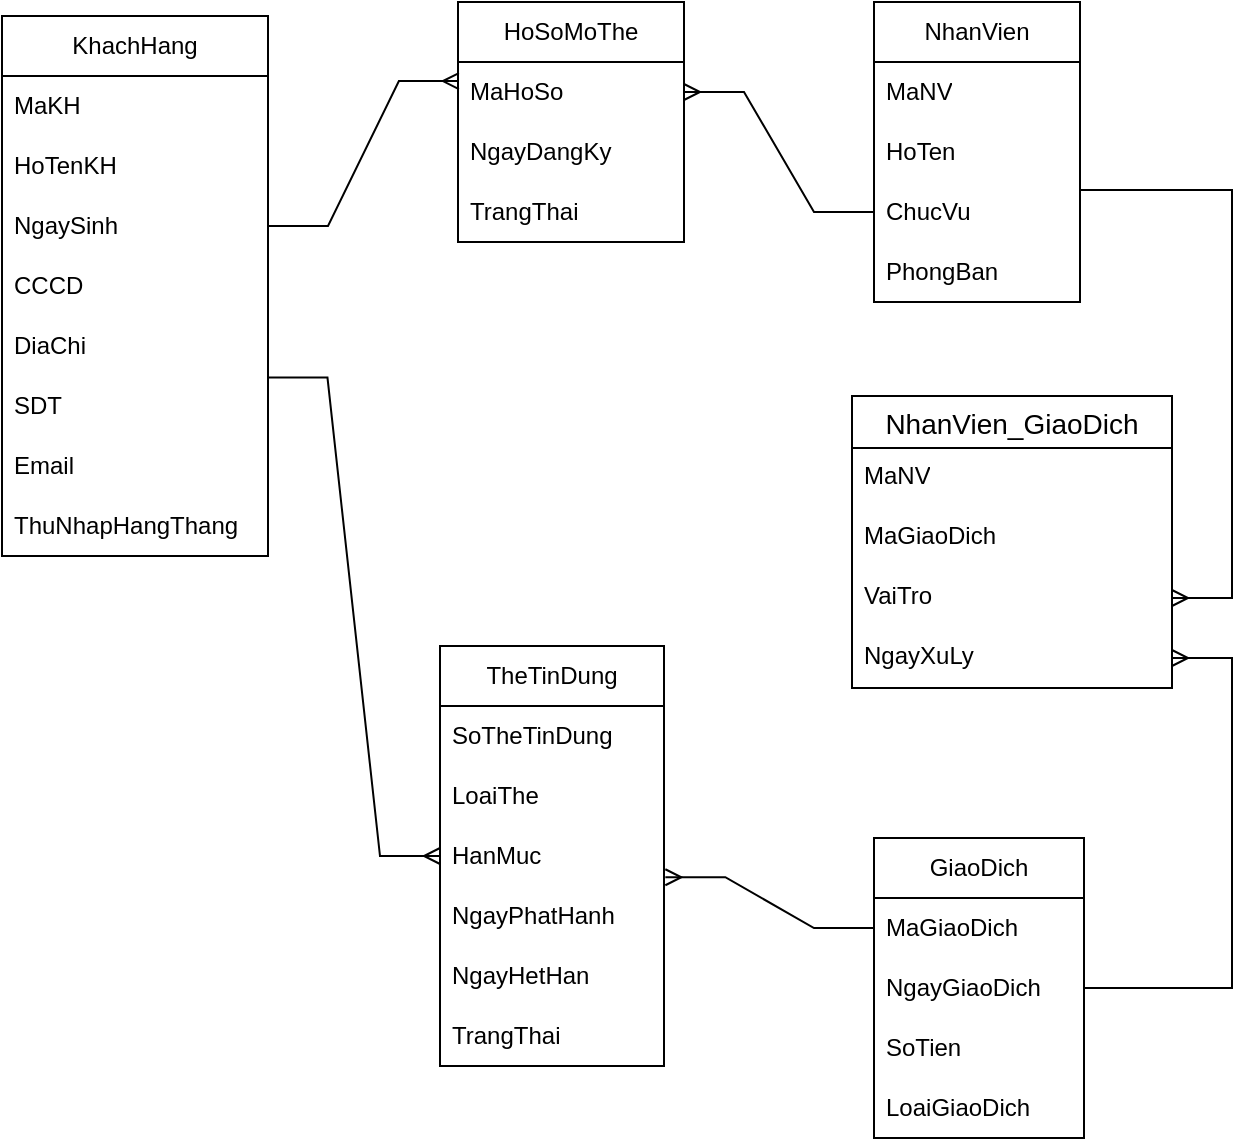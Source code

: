 <mxfile version="24.7.14">
  <diagram id="R2lEEEUBdFMjLlhIrx00" name="Page-1">
    <mxGraphModel dx="1114" dy="598" grid="0" gridSize="10" guides="1" tooltips="1" connect="1" arrows="1" fold="1" page="1" pageScale="1" pageWidth="850" pageHeight="1100" background="#FFFFFF" math="0" shadow="0" extFonts="Permanent Marker^https://fonts.googleapis.com/css?family=Permanent+Marker">
      <root>
        <mxCell id="0" />
        <mxCell id="1" parent="0" />
        <mxCell id="2VE-r9qTDA3S7tGCT8DE-6" value="KhachHang" style="swimlane;fontStyle=0;childLayout=stackLayout;horizontal=1;startSize=30;horizontalStack=0;resizeParent=1;resizeParentMax=0;resizeLast=0;collapsible=1;marginBottom=0;whiteSpace=wrap;html=1;" vertex="1" parent="1">
          <mxGeometry x="131" y="81" width="133" height="270" as="geometry" />
        </mxCell>
        <mxCell id="2VE-r9qTDA3S7tGCT8DE-7" value="MaKH" style="text;strokeColor=none;fillColor=none;align=left;verticalAlign=middle;spacingLeft=4;spacingRight=4;overflow=hidden;points=[[0,0.5],[1,0.5]];portConstraint=eastwest;rotatable=0;whiteSpace=wrap;html=1;" vertex="1" parent="2VE-r9qTDA3S7tGCT8DE-6">
          <mxGeometry y="30" width="133" height="30" as="geometry" />
        </mxCell>
        <mxCell id="2VE-r9qTDA3S7tGCT8DE-8" value="HoTenKH" style="text;strokeColor=none;fillColor=none;align=left;verticalAlign=middle;spacingLeft=4;spacingRight=4;overflow=hidden;points=[[0,0.5],[1,0.5]];portConstraint=eastwest;rotatable=0;whiteSpace=wrap;html=1;" vertex="1" parent="2VE-r9qTDA3S7tGCT8DE-6">
          <mxGeometry y="60" width="133" height="30" as="geometry" />
        </mxCell>
        <mxCell id="2VE-r9qTDA3S7tGCT8DE-9" value="NgaySinh" style="text;strokeColor=none;fillColor=none;align=left;verticalAlign=middle;spacingLeft=4;spacingRight=4;overflow=hidden;points=[[0,0.5],[1,0.5]];portConstraint=eastwest;rotatable=0;whiteSpace=wrap;html=1;" vertex="1" parent="2VE-r9qTDA3S7tGCT8DE-6">
          <mxGeometry y="90" width="133" height="30" as="geometry" />
        </mxCell>
        <mxCell id="2VE-r9qTDA3S7tGCT8DE-10" value="CCCD" style="text;strokeColor=none;fillColor=none;align=left;verticalAlign=middle;spacingLeft=4;spacingRight=4;overflow=hidden;points=[[0,0.5],[1,0.5]];portConstraint=eastwest;rotatable=0;whiteSpace=wrap;html=1;" vertex="1" parent="2VE-r9qTDA3S7tGCT8DE-6">
          <mxGeometry y="120" width="133" height="30" as="geometry" />
        </mxCell>
        <mxCell id="2VE-r9qTDA3S7tGCT8DE-15" value="DiaChi" style="text;strokeColor=none;fillColor=none;align=left;verticalAlign=middle;spacingLeft=4;spacingRight=4;overflow=hidden;points=[[0,0.5],[1,0.5]];portConstraint=eastwest;rotatable=0;whiteSpace=wrap;html=1;" vertex="1" parent="2VE-r9qTDA3S7tGCT8DE-6">
          <mxGeometry y="150" width="133" height="30" as="geometry" />
        </mxCell>
        <mxCell id="2VE-r9qTDA3S7tGCT8DE-16" value="SDT" style="text;strokeColor=none;fillColor=none;align=left;verticalAlign=middle;spacingLeft=4;spacingRight=4;overflow=hidden;points=[[0,0.5],[1,0.5]];portConstraint=eastwest;rotatable=0;whiteSpace=wrap;html=1;" vertex="1" parent="2VE-r9qTDA3S7tGCT8DE-6">
          <mxGeometry y="180" width="133" height="30" as="geometry" />
        </mxCell>
        <mxCell id="2VE-r9qTDA3S7tGCT8DE-24" value="Email" style="text;strokeColor=none;fillColor=none;align=left;verticalAlign=middle;spacingLeft=4;spacingRight=4;overflow=hidden;points=[[0,0.5],[1,0.5]];portConstraint=eastwest;rotatable=0;whiteSpace=wrap;html=1;" vertex="1" parent="2VE-r9qTDA3S7tGCT8DE-6">
          <mxGeometry y="210" width="133" height="30" as="geometry" />
        </mxCell>
        <mxCell id="2VE-r9qTDA3S7tGCT8DE-25" value="ThuNhapHangThang" style="text;strokeColor=none;fillColor=none;align=left;verticalAlign=middle;spacingLeft=4;spacingRight=4;overflow=hidden;points=[[0,0.5],[1,0.5]];portConstraint=eastwest;rotatable=0;whiteSpace=wrap;html=1;" vertex="1" parent="2VE-r9qTDA3S7tGCT8DE-6">
          <mxGeometry y="240" width="133" height="30" as="geometry" />
        </mxCell>
        <mxCell id="2VE-r9qTDA3S7tGCT8DE-26" value="TheTinDung" style="swimlane;fontStyle=0;childLayout=stackLayout;horizontal=1;startSize=30;horizontalStack=0;resizeParent=1;resizeParentMax=0;resizeLast=0;collapsible=1;marginBottom=0;whiteSpace=wrap;html=1;" vertex="1" parent="1">
          <mxGeometry x="350" y="396" width="112" height="210" as="geometry" />
        </mxCell>
        <mxCell id="2VE-r9qTDA3S7tGCT8DE-27" value="SoTheTinDung" style="text;strokeColor=none;fillColor=none;align=left;verticalAlign=middle;spacingLeft=4;spacingRight=4;overflow=hidden;points=[[0,0.5],[1,0.5]];portConstraint=eastwest;rotatable=0;whiteSpace=wrap;html=1;" vertex="1" parent="2VE-r9qTDA3S7tGCT8DE-26">
          <mxGeometry y="30" width="112" height="30" as="geometry" />
        </mxCell>
        <mxCell id="2VE-r9qTDA3S7tGCT8DE-28" value="LoaiThe" style="text;strokeColor=none;fillColor=none;align=left;verticalAlign=middle;spacingLeft=4;spacingRight=4;overflow=hidden;points=[[0,0.5],[1,0.5]];portConstraint=eastwest;rotatable=0;whiteSpace=wrap;html=1;" vertex="1" parent="2VE-r9qTDA3S7tGCT8DE-26">
          <mxGeometry y="60" width="112" height="30" as="geometry" />
        </mxCell>
        <mxCell id="2VE-r9qTDA3S7tGCT8DE-29" value="HanMuc" style="text;strokeColor=none;fillColor=none;align=left;verticalAlign=middle;spacingLeft=4;spacingRight=4;overflow=hidden;points=[[0,0.5],[1,0.5]];portConstraint=eastwest;rotatable=0;whiteSpace=wrap;html=1;" vertex="1" parent="2VE-r9qTDA3S7tGCT8DE-26">
          <mxGeometry y="90" width="112" height="30" as="geometry" />
        </mxCell>
        <mxCell id="2VE-r9qTDA3S7tGCT8DE-30" value="NgayPhatHanh" style="text;strokeColor=none;fillColor=none;align=left;verticalAlign=middle;spacingLeft=4;spacingRight=4;overflow=hidden;points=[[0,0.5],[1,0.5]];portConstraint=eastwest;rotatable=0;whiteSpace=wrap;html=1;" vertex="1" parent="2VE-r9qTDA3S7tGCT8DE-26">
          <mxGeometry y="120" width="112" height="30" as="geometry" />
        </mxCell>
        <mxCell id="2VE-r9qTDA3S7tGCT8DE-31" value="NgayHetHan" style="text;strokeColor=none;fillColor=none;align=left;verticalAlign=middle;spacingLeft=4;spacingRight=4;overflow=hidden;points=[[0,0.5],[1,0.5]];portConstraint=eastwest;rotatable=0;whiteSpace=wrap;html=1;" vertex="1" parent="2VE-r9qTDA3S7tGCT8DE-26">
          <mxGeometry y="150" width="112" height="30" as="geometry" />
        </mxCell>
        <mxCell id="2VE-r9qTDA3S7tGCT8DE-32" value="TrangThai" style="text;strokeColor=none;fillColor=none;align=left;verticalAlign=middle;spacingLeft=4;spacingRight=4;overflow=hidden;points=[[0,0.5],[1,0.5]];portConstraint=eastwest;rotatable=0;whiteSpace=wrap;html=1;" vertex="1" parent="2VE-r9qTDA3S7tGCT8DE-26">
          <mxGeometry y="180" width="112" height="30" as="geometry" />
        </mxCell>
        <mxCell id="2VE-r9qTDA3S7tGCT8DE-33" value="HoSoMoThe" style="swimlane;fontStyle=0;childLayout=stackLayout;horizontal=1;startSize=30;horizontalStack=0;resizeParent=1;resizeParentMax=0;resizeLast=0;collapsible=1;marginBottom=0;whiteSpace=wrap;html=1;" vertex="1" parent="1">
          <mxGeometry x="359" y="74" width="113" height="120" as="geometry" />
        </mxCell>
        <mxCell id="2VE-r9qTDA3S7tGCT8DE-34" value="MaHoSo" style="text;strokeColor=none;fillColor=none;align=left;verticalAlign=middle;spacingLeft=4;spacingRight=4;overflow=hidden;points=[[0,0.5],[1,0.5]];portConstraint=eastwest;rotatable=0;whiteSpace=wrap;html=1;" vertex="1" parent="2VE-r9qTDA3S7tGCT8DE-33">
          <mxGeometry y="30" width="113" height="30" as="geometry" />
        </mxCell>
        <mxCell id="2VE-r9qTDA3S7tGCT8DE-35" value="NgayDangKy" style="text;strokeColor=none;fillColor=none;align=left;verticalAlign=middle;spacingLeft=4;spacingRight=4;overflow=hidden;points=[[0,0.5],[1,0.5]];portConstraint=eastwest;rotatable=0;whiteSpace=wrap;html=1;" vertex="1" parent="2VE-r9qTDA3S7tGCT8DE-33">
          <mxGeometry y="60" width="113" height="30" as="geometry" />
        </mxCell>
        <mxCell id="2VE-r9qTDA3S7tGCT8DE-36" value="TrangThai" style="text;strokeColor=none;fillColor=none;align=left;verticalAlign=middle;spacingLeft=4;spacingRight=4;overflow=hidden;points=[[0,0.5],[1,0.5]];portConstraint=eastwest;rotatable=0;whiteSpace=wrap;html=1;" vertex="1" parent="2VE-r9qTDA3S7tGCT8DE-33">
          <mxGeometry y="90" width="113" height="30" as="geometry" />
        </mxCell>
        <mxCell id="2VE-r9qTDA3S7tGCT8DE-38" value="NhanVien" style="swimlane;fontStyle=0;childLayout=stackLayout;horizontal=1;startSize=30;horizontalStack=0;resizeParent=1;resizeParentMax=0;resizeLast=0;collapsible=1;marginBottom=0;whiteSpace=wrap;html=1;" vertex="1" parent="1">
          <mxGeometry x="567" y="74" width="103" height="150" as="geometry" />
        </mxCell>
        <mxCell id="2VE-r9qTDA3S7tGCT8DE-39" value="MaNV" style="text;strokeColor=none;fillColor=none;align=left;verticalAlign=middle;spacingLeft=4;spacingRight=4;overflow=hidden;points=[[0,0.5],[1,0.5]];portConstraint=eastwest;rotatable=0;whiteSpace=wrap;html=1;" vertex="1" parent="2VE-r9qTDA3S7tGCT8DE-38">
          <mxGeometry y="30" width="103" height="30" as="geometry" />
        </mxCell>
        <mxCell id="2VE-r9qTDA3S7tGCT8DE-40" value="HoTen" style="text;strokeColor=none;fillColor=none;align=left;verticalAlign=middle;spacingLeft=4;spacingRight=4;overflow=hidden;points=[[0,0.5],[1,0.5]];portConstraint=eastwest;rotatable=0;whiteSpace=wrap;html=1;" vertex="1" parent="2VE-r9qTDA3S7tGCT8DE-38">
          <mxGeometry y="60" width="103" height="30" as="geometry" />
        </mxCell>
        <mxCell id="2VE-r9qTDA3S7tGCT8DE-41" value="ChucVu" style="text;strokeColor=none;fillColor=none;align=left;verticalAlign=middle;spacingLeft=4;spacingRight=4;overflow=hidden;points=[[0,0.5],[1,0.5]];portConstraint=eastwest;rotatable=0;whiteSpace=wrap;html=1;" vertex="1" parent="2VE-r9qTDA3S7tGCT8DE-38">
          <mxGeometry y="90" width="103" height="30" as="geometry" />
        </mxCell>
        <mxCell id="2VE-r9qTDA3S7tGCT8DE-42" value="PhongBan" style="text;strokeColor=none;fillColor=none;align=left;verticalAlign=middle;spacingLeft=4;spacingRight=4;overflow=hidden;points=[[0,0.5],[1,0.5]];portConstraint=eastwest;rotatable=0;whiteSpace=wrap;html=1;" vertex="1" parent="2VE-r9qTDA3S7tGCT8DE-38">
          <mxGeometry y="120" width="103" height="30" as="geometry" />
        </mxCell>
        <mxCell id="2VE-r9qTDA3S7tGCT8DE-43" value="GiaoDich" style="swimlane;fontStyle=0;childLayout=stackLayout;horizontal=1;startSize=30;horizontalStack=0;resizeParent=1;resizeParentMax=0;resizeLast=0;collapsible=1;marginBottom=0;whiteSpace=wrap;html=1;" vertex="1" parent="1">
          <mxGeometry x="567" y="492" width="105" height="150" as="geometry" />
        </mxCell>
        <mxCell id="2VE-r9qTDA3S7tGCT8DE-44" value="MaGiaoDich" style="text;strokeColor=none;fillColor=none;align=left;verticalAlign=middle;spacingLeft=4;spacingRight=4;overflow=hidden;points=[[0,0.5],[1,0.5]];portConstraint=eastwest;rotatable=0;whiteSpace=wrap;html=1;" vertex="1" parent="2VE-r9qTDA3S7tGCT8DE-43">
          <mxGeometry y="30" width="105" height="30" as="geometry" />
        </mxCell>
        <mxCell id="2VE-r9qTDA3S7tGCT8DE-45" value="NgayGiaoDich" style="text;strokeColor=none;fillColor=none;align=left;verticalAlign=middle;spacingLeft=4;spacingRight=4;overflow=hidden;points=[[0,0.5],[1,0.5]];portConstraint=eastwest;rotatable=0;whiteSpace=wrap;html=1;" vertex="1" parent="2VE-r9qTDA3S7tGCT8DE-43">
          <mxGeometry y="60" width="105" height="30" as="geometry" />
        </mxCell>
        <mxCell id="2VE-r9qTDA3S7tGCT8DE-46" value="SoTien" style="text;strokeColor=none;fillColor=none;align=left;verticalAlign=middle;spacingLeft=4;spacingRight=4;overflow=hidden;points=[[0,0.5],[1,0.5]];portConstraint=eastwest;rotatable=0;whiteSpace=wrap;html=1;" vertex="1" parent="2VE-r9qTDA3S7tGCT8DE-43">
          <mxGeometry y="90" width="105" height="30" as="geometry" />
        </mxCell>
        <mxCell id="2VE-r9qTDA3S7tGCT8DE-47" value="LoaiGiaoDich" style="text;strokeColor=none;fillColor=none;align=left;verticalAlign=middle;spacingLeft=4;spacingRight=4;overflow=hidden;points=[[0,0.5],[1,0.5]];portConstraint=eastwest;rotatable=0;whiteSpace=wrap;html=1;" vertex="1" parent="2VE-r9qTDA3S7tGCT8DE-43">
          <mxGeometry y="120" width="105" height="30" as="geometry" />
        </mxCell>
        <mxCell id="2VE-r9qTDA3S7tGCT8DE-49" value="" style="edgeStyle=entityRelationEdgeStyle;fontSize=12;html=1;endArrow=ERmany;rounded=0;exitX=1;exitY=0.5;exitDx=0;exitDy=0;entryX=0.004;entryY=0.317;entryDx=0;entryDy=0;entryPerimeter=0;" edge="1" parent="1" source="2VE-r9qTDA3S7tGCT8DE-9" target="2VE-r9qTDA3S7tGCT8DE-34">
          <mxGeometry width="100" height="100" relative="1" as="geometry">
            <mxPoint x="396" y="146" as="sourcePoint" />
            <mxPoint x="496" y="46" as="targetPoint" />
          </mxGeometry>
        </mxCell>
        <mxCell id="2VE-r9qTDA3S7tGCT8DE-50" value="" style="edgeStyle=entityRelationEdgeStyle;fontSize=12;html=1;endArrow=ERmany;rounded=0;entryX=1;entryY=0.5;entryDx=0;entryDy=0;" edge="1" parent="1" source="2VE-r9qTDA3S7tGCT8DE-41" target="2VE-r9qTDA3S7tGCT8DE-34">
          <mxGeometry width="100" height="100" relative="1" as="geometry">
            <mxPoint x="396" y="146" as="sourcePoint" />
            <mxPoint x="496" y="46" as="targetPoint" />
            <Array as="points">
              <mxPoint x="515" y="162" />
              <mxPoint x="495" y="160" />
            </Array>
          </mxGeometry>
        </mxCell>
        <mxCell id="2VE-r9qTDA3S7tGCT8DE-51" value="" style="edgeStyle=entityRelationEdgeStyle;fontSize=12;html=1;endArrow=ERmany;rounded=0;exitX=0.998;exitY=0.026;exitDx=0;exitDy=0;exitPerimeter=0;entryX=0;entryY=0.5;entryDx=0;entryDy=0;" edge="1" parent="1" source="2VE-r9qTDA3S7tGCT8DE-16" target="2VE-r9qTDA3S7tGCT8DE-29">
          <mxGeometry width="100" height="100" relative="1" as="geometry">
            <mxPoint x="396" y="422" as="sourcePoint" />
            <mxPoint x="496" y="322" as="targetPoint" />
          </mxGeometry>
        </mxCell>
        <mxCell id="2VE-r9qTDA3S7tGCT8DE-52" value="" style="edgeStyle=entityRelationEdgeStyle;fontSize=12;html=1;endArrow=ERmany;rounded=0;entryX=1.006;entryY=0.854;entryDx=0;entryDy=0;entryPerimeter=0;" edge="1" parent="1" source="2VE-r9qTDA3S7tGCT8DE-44" target="2VE-r9qTDA3S7tGCT8DE-29">
          <mxGeometry width="100" height="100" relative="1" as="geometry">
            <mxPoint x="396" y="422" as="sourcePoint" />
            <mxPoint x="496" y="322" as="targetPoint" />
          </mxGeometry>
        </mxCell>
        <mxCell id="2VE-r9qTDA3S7tGCT8DE-53" value="NhanVien_GiaoDich" style="swimlane;fontStyle=0;childLayout=stackLayout;horizontal=1;startSize=26;horizontalStack=0;resizeParent=1;resizeParentMax=0;resizeLast=0;collapsible=1;marginBottom=0;align=center;fontSize=14;" vertex="1" parent="1">
          <mxGeometry x="556" y="271" width="160" height="146" as="geometry" />
        </mxCell>
        <mxCell id="2VE-r9qTDA3S7tGCT8DE-54" value="MaNV" style="text;strokeColor=none;fillColor=none;spacingLeft=4;spacingRight=4;overflow=hidden;rotatable=0;points=[[0,0.5],[1,0.5]];portConstraint=eastwest;fontSize=12;whiteSpace=wrap;html=1;" vertex="1" parent="2VE-r9qTDA3S7tGCT8DE-53">
          <mxGeometry y="26" width="160" height="30" as="geometry" />
        </mxCell>
        <mxCell id="2VE-r9qTDA3S7tGCT8DE-55" value="MaGiaoDich" style="text;strokeColor=none;fillColor=none;spacingLeft=4;spacingRight=4;overflow=hidden;rotatable=0;points=[[0,0.5],[1,0.5]];portConstraint=eastwest;fontSize=12;whiteSpace=wrap;html=1;" vertex="1" parent="2VE-r9qTDA3S7tGCT8DE-53">
          <mxGeometry y="56" width="160" height="30" as="geometry" />
        </mxCell>
        <mxCell id="2VE-r9qTDA3S7tGCT8DE-56" value="VaiTro" style="text;strokeColor=none;fillColor=none;spacingLeft=4;spacingRight=4;overflow=hidden;rotatable=0;points=[[0,0.5],[1,0.5]];portConstraint=eastwest;fontSize=12;whiteSpace=wrap;html=1;" vertex="1" parent="2VE-r9qTDA3S7tGCT8DE-53">
          <mxGeometry y="86" width="160" height="30" as="geometry" />
        </mxCell>
        <mxCell id="2VE-r9qTDA3S7tGCT8DE-57" value="NgayXuLy" style="text;strokeColor=none;fillColor=none;spacingLeft=4;spacingRight=4;overflow=hidden;rotatable=0;points=[[0,0.5],[1,0.5]];portConstraint=eastwest;fontSize=12;whiteSpace=wrap;html=1;" vertex="1" parent="2VE-r9qTDA3S7tGCT8DE-53">
          <mxGeometry y="116" width="160" height="30" as="geometry" />
        </mxCell>
        <mxCell id="2VE-r9qTDA3S7tGCT8DE-58" value="" style="edgeStyle=entityRelationEdgeStyle;fontSize=12;html=1;endArrow=ERmany;rounded=0;" edge="1" parent="1" target="2VE-r9qTDA3S7tGCT8DE-56">
          <mxGeometry width="100" height="100" relative="1" as="geometry">
            <mxPoint x="670" y="168" as="sourcePoint" />
            <mxPoint x="622" y="256" as="targetPoint" />
          </mxGeometry>
        </mxCell>
        <mxCell id="2VE-r9qTDA3S7tGCT8DE-59" value="" style="edgeStyle=entityRelationEdgeStyle;fontSize=12;html=1;endArrow=ERmany;rounded=0;" edge="1" parent="1" source="2VE-r9qTDA3S7tGCT8DE-43" target="2VE-r9qTDA3S7tGCT8DE-57">
          <mxGeometry width="100" height="100" relative="1" as="geometry">
            <mxPoint x="522" y="556" as="sourcePoint" />
            <mxPoint x="622" y="456" as="targetPoint" />
          </mxGeometry>
        </mxCell>
      </root>
    </mxGraphModel>
  </diagram>
</mxfile>
